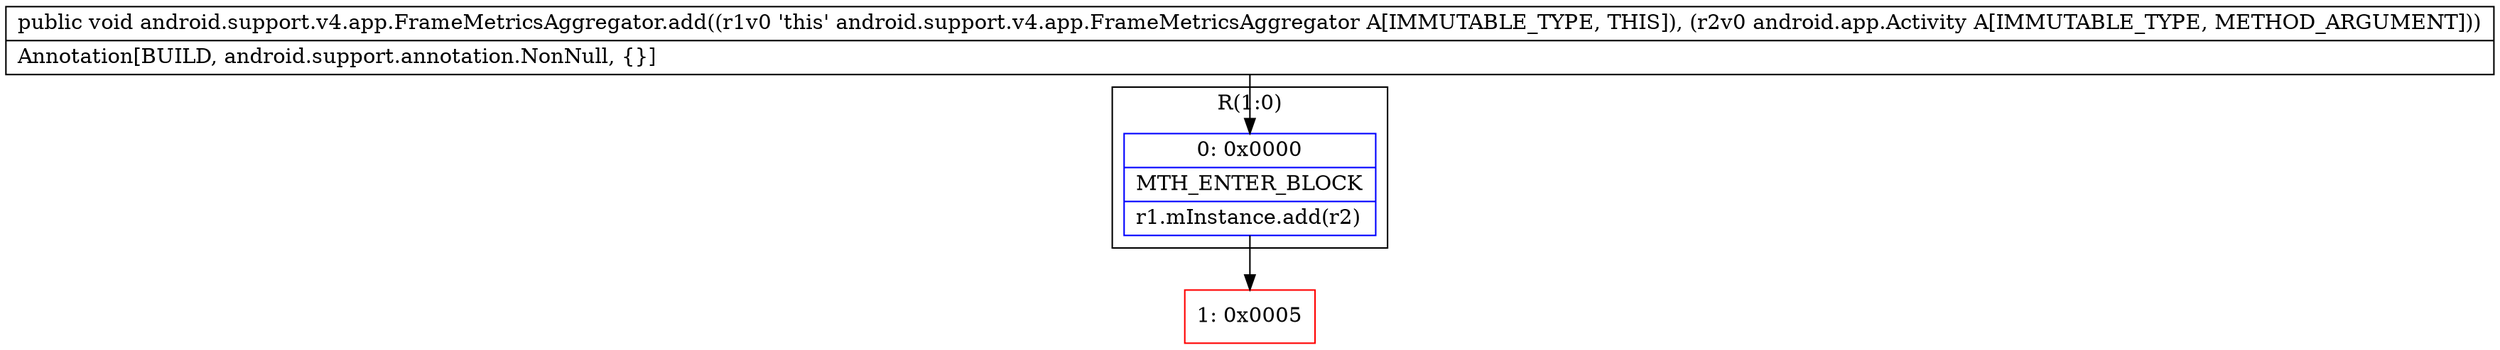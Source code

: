 digraph "CFG forandroid.support.v4.app.FrameMetricsAggregator.add(Landroid\/app\/Activity;)V" {
subgraph cluster_Region_1303944642 {
label = "R(1:0)";
node [shape=record,color=blue];
Node_0 [shape=record,label="{0\:\ 0x0000|MTH_ENTER_BLOCK\l|r1.mInstance.add(r2)\l}"];
}
Node_1 [shape=record,color=red,label="{1\:\ 0x0005}"];
MethodNode[shape=record,label="{public void android.support.v4.app.FrameMetricsAggregator.add((r1v0 'this' android.support.v4.app.FrameMetricsAggregator A[IMMUTABLE_TYPE, THIS]), (r2v0 android.app.Activity A[IMMUTABLE_TYPE, METHOD_ARGUMENT]))  | Annotation[BUILD, android.support.annotation.NonNull, \{\}]\l}"];
MethodNode -> Node_0;
Node_0 -> Node_1;
}

